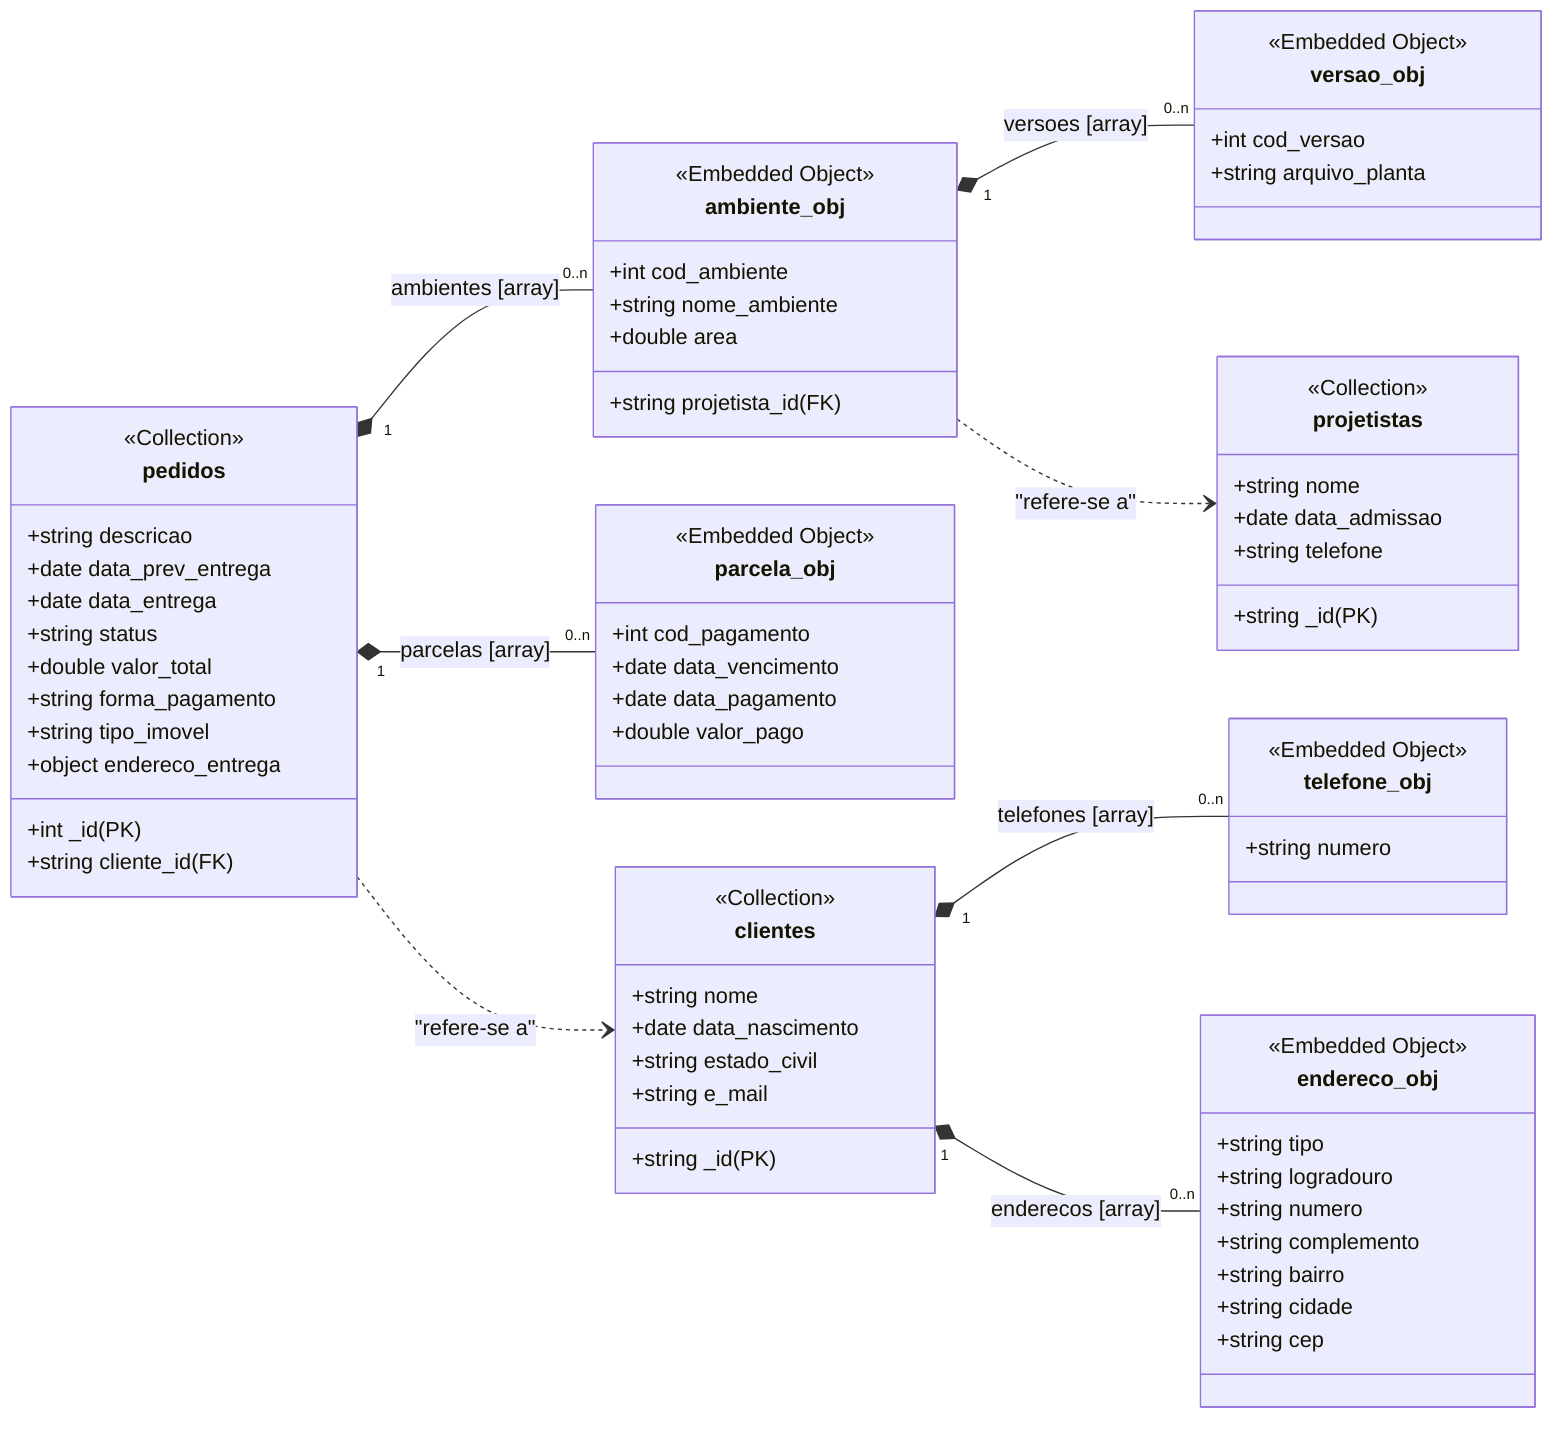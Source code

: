 classDiagram
    direction LR

    class clientes {
        <<Collection>>
        +string _id (PK)
        +string nome
        +date data_nascimento
        +string estado_civil
        +string e_mail
    }

    class telefone_obj {
        <<Embedded Object>>
        +string numero
    }

    class endereco_obj {
        <<Embedded Object>>
        +string tipo
        +string logradouro
        +string numero
        +string complemento
        +string bairro
        +string cidade
        +string cep
    }

    class projetistas {
        <<Collection>>
        +string _id (PK)
        +string nome
        +date data_admissao
        +string telefone
    }

    class pedidos {
        <<Collection>>
        +int _id (PK)
        +string descricao
        +date data_prev_entrega
        +date data_entrega
        +string status
        +double valor_total
        +string forma_pagamento
        +string tipo_imovel
        +string cliente_id (FK)
        +object endereco_entrega
    }

    class parcela_obj {
        <<Embedded Object>>
        +int cod_pagamento
        +date data_vencimento
        +date data_pagamento
        +double valor_pago
    }

    class ambiente_obj {
        <<Embedded Object>>
        +int cod_ambiente
        +string nome_ambiente
        +double area
        +string projetista_id (FK)
    }

    class versao_obj {
        <<Embedded Object>>
        +int cod_versao
        +string arquivo_planta
    }

    clientes "1" *-- "0..n" telefone_obj : telefones [array]
    clientes "1" *-- "0..n" endereco_obj : enderecos [array]

    pedidos "1" *-- "0..n" parcela_obj : parcelas [array]
    pedidos "1" *-- "0..n" ambiente_obj : ambientes [array]
    pedidos ..> clientes : "refere-se a"

    ambiente_obj "1" *-- "0..n" versao_obj : versoes [array]
    ambiente_obj ..> projetistas : "refere-se a"